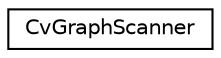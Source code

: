 digraph "Graphical Class Hierarchy"
{
 // LATEX_PDF_SIZE
  edge [fontname="Helvetica",fontsize="10",labelfontname="Helvetica",labelfontsize="10"];
  node [fontname="Helvetica",fontsize="10",shape=record];
  rankdir="LR";
  Node0 [label="CvGraphScanner",height=0.2,width=0.4,color="black", fillcolor="white", style="filled",URL="$struct_cv_graph_scanner.html",tooltip=" "];
}

